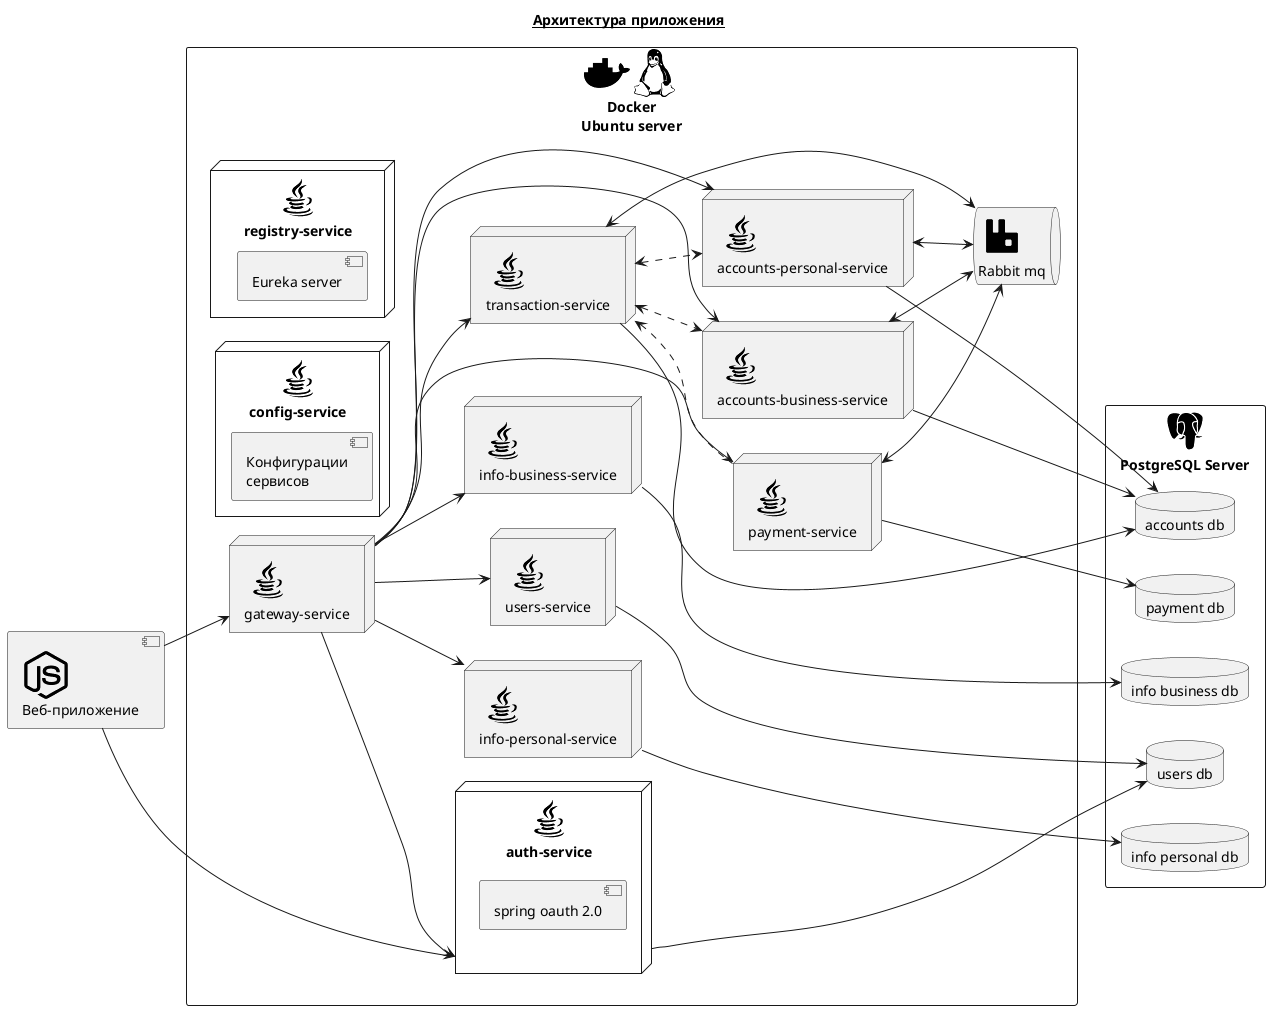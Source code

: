 @startuml
!include <cloudinsight/tomcat>
!include <cloudinsight/kafka>
!include <cloudinsight/java>
!include <cloudinsight/postgresql>
!include <cloudinsight/rabbitmq>
!include <cloudinsight/docker>
!include <cloudinsight/nodejs>
!include <cloudinsight/linux>

title __Архитектура приложения__
 left to right direction

component "<$nodejs>\nВеб-приложение" as js_main

rectangle "<$docker><$linux>\nDocker\nUbuntu server" {
queue "<$rabbitmq>\nRabbit mq" as rabbitmq
node "<$java>\nauth-service" as auth_service {
    component "spring oauth 2.0"
}
node "<$java>\nregistry-service" as registry_service {
    component "Eureka server"
}
node "<$java>\ngateway-service" as gateway_service
node "<$java>\nconfig-service" as config_service {
component "Конфигурации\nсервисов"
}
node "<$java>\ninfo-personal-service" as info_personal_service
node "<$java>\nusers-service" as users_service
node "<$java>\ninfo-business-service" as info_business_service
node "<$java>\naccounts-personal-service" as accounts_personal_service
node "<$java>\naccounts-business-service" as accounts_business_service
node "<$java>\npayment-service" as payment_service
node "<$java>\ntransaction-service" as transaction_service

}

rectangle "<$postgresql>\nPostgreSQL Server" {
database "users db" as users_db
database "accounts db" as accounts_db
database "info business db" as info_business_db
database "info personal db" as info_personal_db
database "payment db" as payment_db
}



auth_service --> users_db
users_service --> users_db
payment_service --> payment_db
info_business_service --> info_business_db
info_personal_service --> info_personal_db
transaction_service ----> accounts_db
accounts_business_service ---> accounts_db
accounts_personal_service ---> accounts_db

gateway_service --> auth_service
gateway_service --> info_personal_service
gateway_service --> info_business_service
gateway_service --> transaction_service
gateway_service --> accounts_personal_service
gateway_service --> accounts_business_service
gateway_service --> payment_service
gateway_service --> users_service

js_main --> gateway_service
js_main --> auth_service
transaction_service <..> accounts_personal_service
transaction_service <..> accounts_business_service
transaction_service <.. payment_service
transaction_service <--> rabbitmq
accounts_business_service <--> rabbitmq
accounts_personal_service <--> rabbitmq
payment_service <--> rabbitmq

@enduml